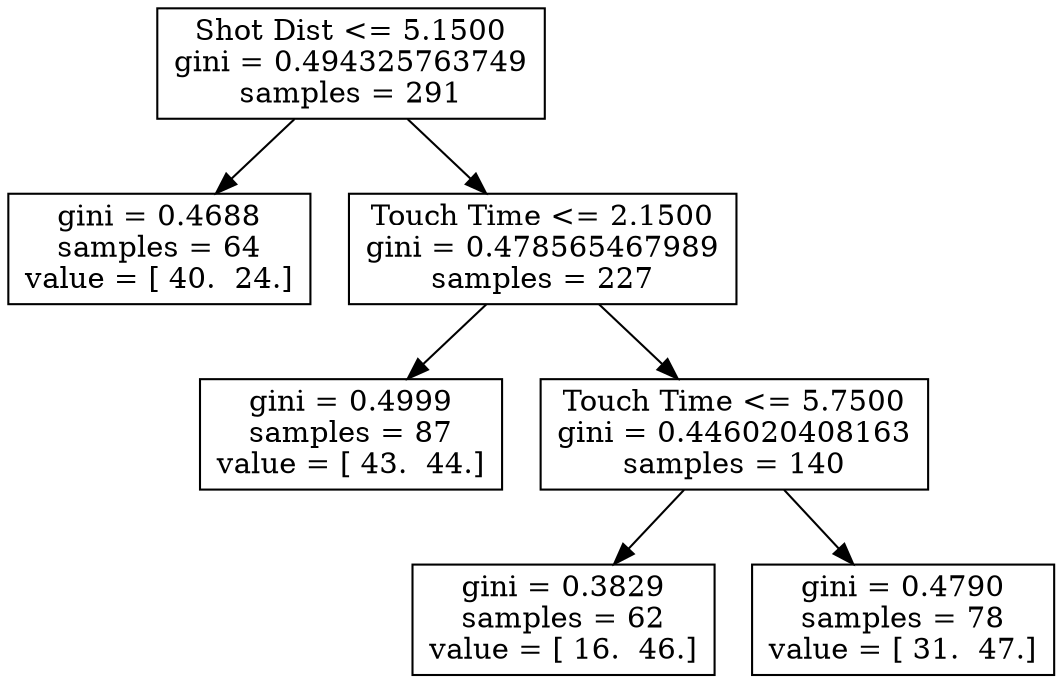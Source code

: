 digraph Tree {
0 [label="Shot Dist <= 5.1500\ngini = 0.494325763749\nsamples = 291", shape="box"] ;
1 [label="gini = 0.4688\nsamples = 64\nvalue = [ 40.  24.]", shape="box"] ;
0 -> 1 ;
2 [label="Touch Time <= 2.1500\ngini = 0.478565467989\nsamples = 227", shape="box"] ;
0 -> 2 ;
3 [label="gini = 0.4999\nsamples = 87\nvalue = [ 43.  44.]", shape="box"] ;
2 -> 3 ;
4 [label="Touch Time <= 5.7500\ngini = 0.446020408163\nsamples = 140", shape="box"] ;
2 -> 4 ;
5 [label="gini = 0.3829\nsamples = 62\nvalue = [ 16.  46.]", shape="box"] ;
4 -> 5 ;
6 [label="gini = 0.4790\nsamples = 78\nvalue = [ 31.  47.]", shape="box"] ;
4 -> 6 ;
}